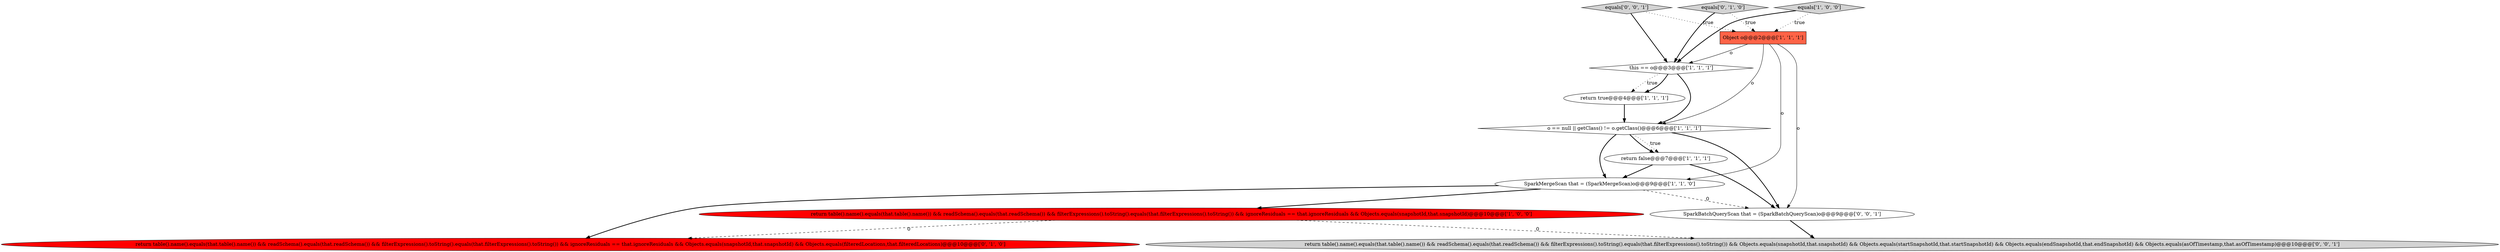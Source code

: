 digraph {
0 [style = filled, label = "this == o@@@3@@@['1', '1', '1']", fillcolor = white, shape = diamond image = "AAA0AAABBB1BBB"];
6 [style = filled, label = "return table().name().equals(that.table().name()) && readSchema().equals(that.readSchema()) && filterExpressions().toString().equals(that.filterExpressions().toString()) && ignoreResiduals == that.ignoreResiduals && Objects.equals(snapshotId,that.snapshotId)@@@10@@@['1', '0', '0']", fillcolor = red, shape = ellipse image = "AAA1AAABBB1BBB"];
3 [style = filled, label = "o == null || getClass() != o.getClass()@@@6@@@['1', '1', '1']", fillcolor = white, shape = diamond image = "AAA0AAABBB1BBB"];
5 [style = filled, label = "return true@@@4@@@['1', '1', '1']", fillcolor = white, shape = ellipse image = "AAA0AAABBB1BBB"];
2 [style = filled, label = "return false@@@7@@@['1', '1', '1']", fillcolor = white, shape = ellipse image = "AAA0AAABBB1BBB"];
11 [style = filled, label = "SparkBatchQueryScan that = (SparkBatchQueryScan)o@@@9@@@['0', '0', '1']", fillcolor = white, shape = ellipse image = "AAA0AAABBB3BBB"];
12 [style = filled, label = "equals['0', '0', '1']", fillcolor = lightgray, shape = diamond image = "AAA0AAABBB3BBB"];
8 [style = filled, label = "return table().name().equals(that.table().name()) && readSchema().equals(that.readSchema()) && filterExpressions().toString().equals(that.filterExpressions().toString()) && ignoreResiduals == that.ignoreResiduals && Objects.equals(snapshotId,that.snapshotId) && Objects.equals(filteredLocations,that.filteredLocations)@@@10@@@['0', '1', '0']", fillcolor = red, shape = ellipse image = "AAA1AAABBB2BBB"];
4 [style = filled, label = "Object o@@@2@@@['1', '1', '1']", fillcolor = tomato, shape = box image = "AAA0AAABBB1BBB"];
9 [style = filled, label = "equals['0', '1', '0']", fillcolor = lightgray, shape = diamond image = "AAA0AAABBB2BBB"];
7 [style = filled, label = "equals['1', '0', '0']", fillcolor = lightgray, shape = diamond image = "AAA0AAABBB1BBB"];
1 [style = filled, label = "SparkMergeScan that = (SparkMergeScan)o@@@9@@@['1', '1', '0']", fillcolor = white, shape = ellipse image = "AAA0AAABBB1BBB"];
10 [style = filled, label = "return table().name().equals(that.table().name()) && readSchema().equals(that.readSchema()) && filterExpressions().toString().equals(that.filterExpressions().toString()) && Objects.equals(snapshotId,that.snapshotId) && Objects.equals(startSnapshotId,that.startSnapshotId) && Objects.equals(endSnapshotId,that.endSnapshotId) && Objects.equals(asOfTimestamp,that.asOfTimestamp)@@@10@@@['0', '0', '1']", fillcolor = lightgray, shape = ellipse image = "AAA0AAABBB3BBB"];
0->3 [style = bold, label=""];
5->3 [style = bold, label=""];
6->8 [style = dashed, label="0"];
0->5 [style = dotted, label="true"];
1->8 [style = bold, label=""];
9->0 [style = bold, label=""];
3->1 [style = bold, label=""];
2->1 [style = bold, label=""];
3->11 [style = bold, label=""];
7->0 [style = bold, label=""];
12->0 [style = bold, label=""];
6->10 [style = dashed, label="0"];
4->0 [style = solid, label="o"];
1->6 [style = bold, label=""];
3->2 [style = bold, label=""];
11->10 [style = bold, label=""];
1->11 [style = dashed, label="0"];
7->4 [style = dotted, label="true"];
9->4 [style = dotted, label="true"];
12->4 [style = dotted, label="true"];
4->11 [style = solid, label="o"];
4->1 [style = solid, label="o"];
2->11 [style = bold, label=""];
4->3 [style = solid, label="o"];
3->2 [style = dotted, label="true"];
0->5 [style = bold, label=""];
}
